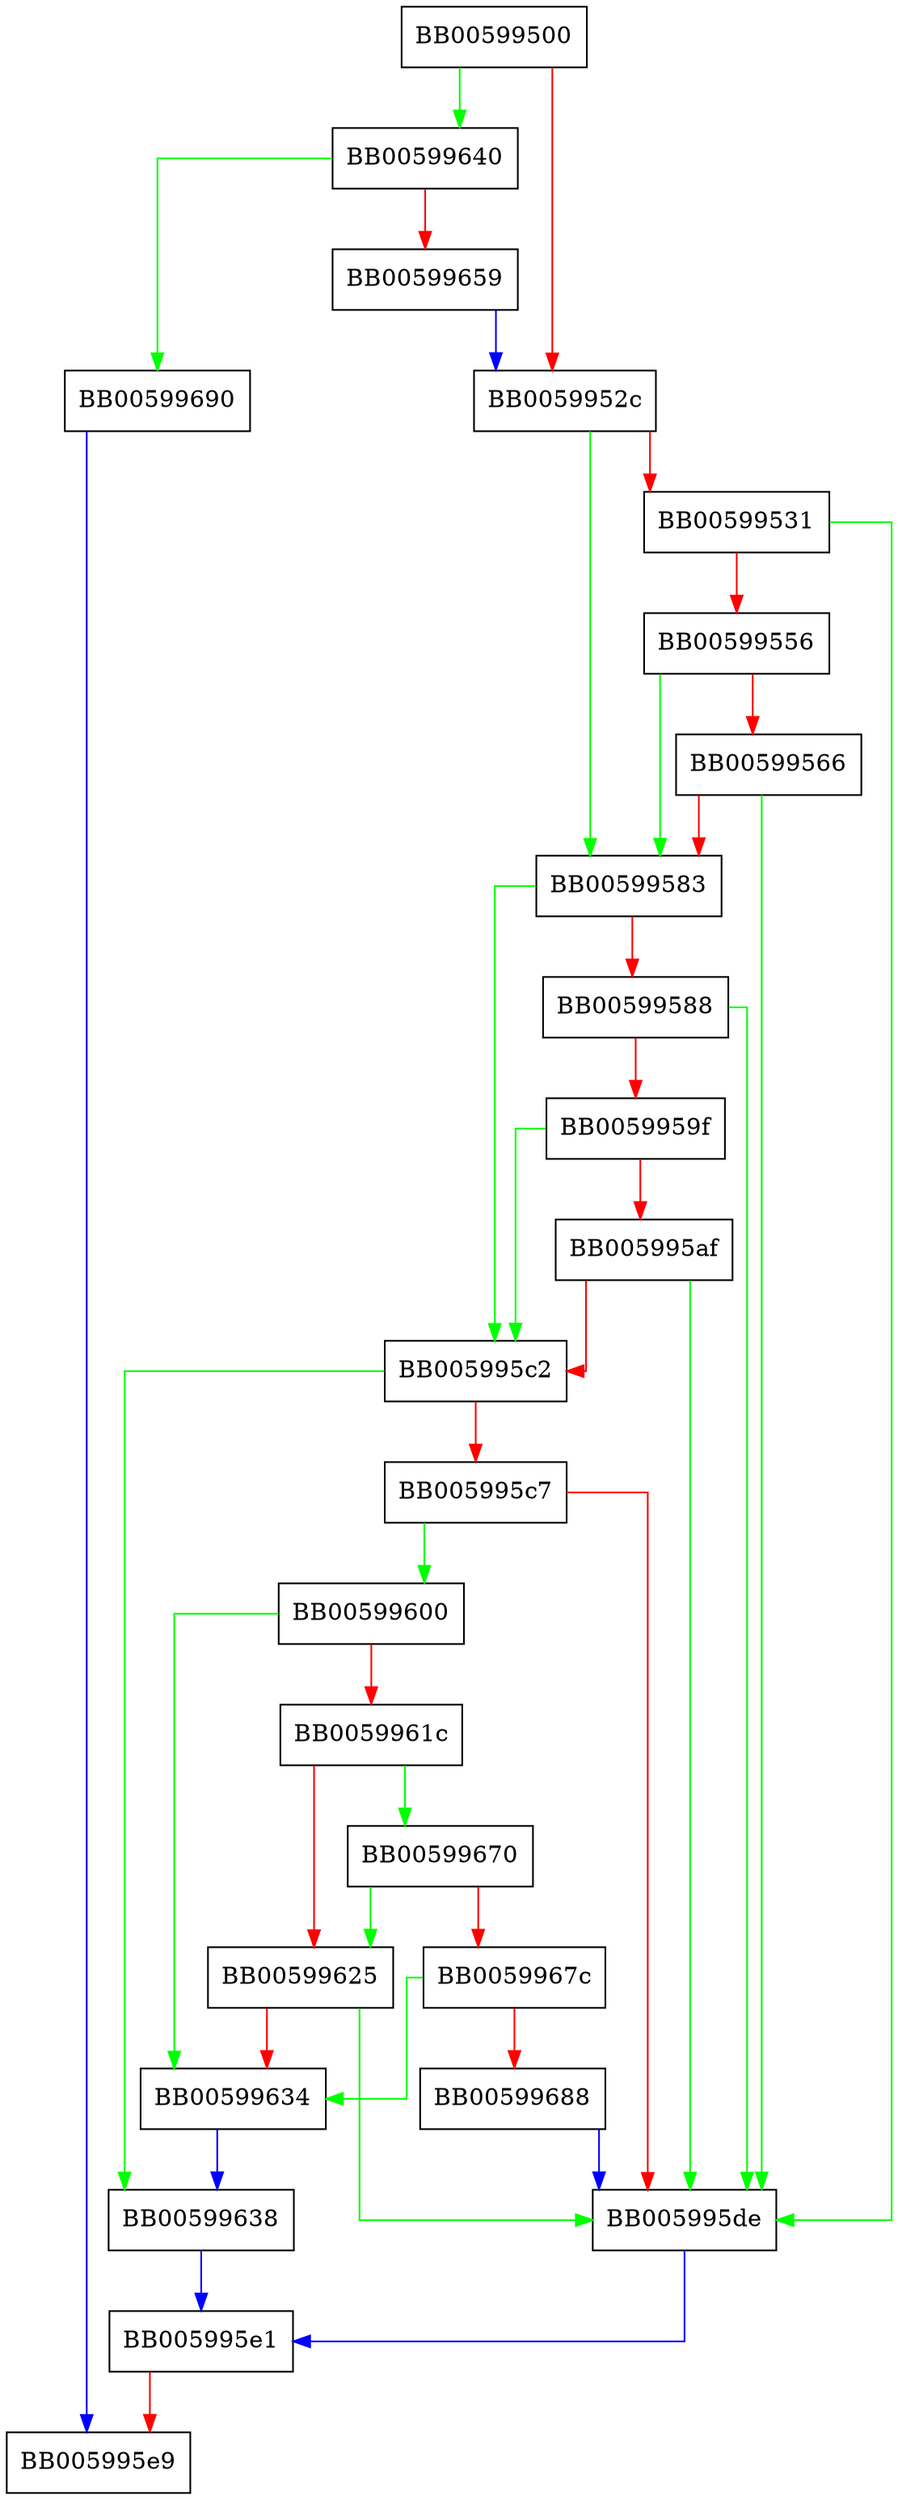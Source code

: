 digraph ossl_ec_GFp_simple_set_Jprojective_coordinates_GFp {
  node [shape="box"];
  graph [splines=ortho];
  BB00599500 -> BB00599640 [color="green"];
  BB00599500 -> BB0059952c [color="red"];
  BB0059952c -> BB00599583 [color="green"];
  BB0059952c -> BB00599531 [color="red"];
  BB00599531 -> BB005995de [color="green"];
  BB00599531 -> BB00599556 [color="red"];
  BB00599556 -> BB00599583 [color="green"];
  BB00599556 -> BB00599566 [color="red"];
  BB00599566 -> BB005995de [color="green"];
  BB00599566 -> BB00599583 [color="red"];
  BB00599583 -> BB005995c2 [color="green"];
  BB00599583 -> BB00599588 [color="red"];
  BB00599588 -> BB005995de [color="green"];
  BB00599588 -> BB0059959f [color="red"];
  BB0059959f -> BB005995c2 [color="green"];
  BB0059959f -> BB005995af [color="red"];
  BB005995af -> BB005995de [color="green"];
  BB005995af -> BB005995c2 [color="red"];
  BB005995c2 -> BB00599638 [color="green"];
  BB005995c2 -> BB005995c7 [color="red"];
  BB005995c7 -> BB00599600 [color="green"];
  BB005995c7 -> BB005995de [color="red"];
  BB005995de -> BB005995e1 [color="blue"];
  BB005995e1 -> BB005995e9 [color="red"];
  BB00599600 -> BB00599634 [color="green"];
  BB00599600 -> BB0059961c [color="red"];
  BB0059961c -> BB00599670 [color="green"];
  BB0059961c -> BB00599625 [color="red"];
  BB00599625 -> BB005995de [color="green"];
  BB00599625 -> BB00599634 [color="red"];
  BB00599634 -> BB00599638 [color="blue"];
  BB00599638 -> BB005995e1 [color="blue"];
  BB00599640 -> BB00599690 [color="green"];
  BB00599640 -> BB00599659 [color="red"];
  BB00599659 -> BB0059952c [color="blue"];
  BB00599670 -> BB00599625 [color="green"];
  BB00599670 -> BB0059967c [color="red"];
  BB0059967c -> BB00599634 [color="green"];
  BB0059967c -> BB00599688 [color="red"];
  BB00599688 -> BB005995de [color="blue"];
  BB00599690 -> BB005995e9 [color="blue"];
}